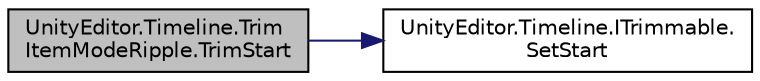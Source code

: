 digraph "UnityEditor.Timeline.TrimItemModeRipple.TrimStart"
{
 // LATEX_PDF_SIZE
  edge [fontname="Helvetica",fontsize="10",labelfontname="Helvetica",labelfontsize="10"];
  node [fontname="Helvetica",fontsize="10",shape=record];
  rankdir="LR";
  Node1 [label="UnityEditor.Timeline.Trim\lItemModeRipple.TrimStart",height=0.2,width=0.4,color="black", fillcolor="grey75", style="filled", fontcolor="black",tooltip=" "];
  Node1 -> Node2 [color="midnightblue",fontsize="10",style="solid",fontname="Helvetica"];
  Node2 [label="UnityEditor.Timeline.ITrimmable.\lSetStart",height=0.2,width=0.4,color="black", fillcolor="white", style="filled",URL="$interface_unity_editor_1_1_timeline_1_1_i_trimmable.html#a4075eaa48f206dfcf8183b00029c583d",tooltip=" "];
}
